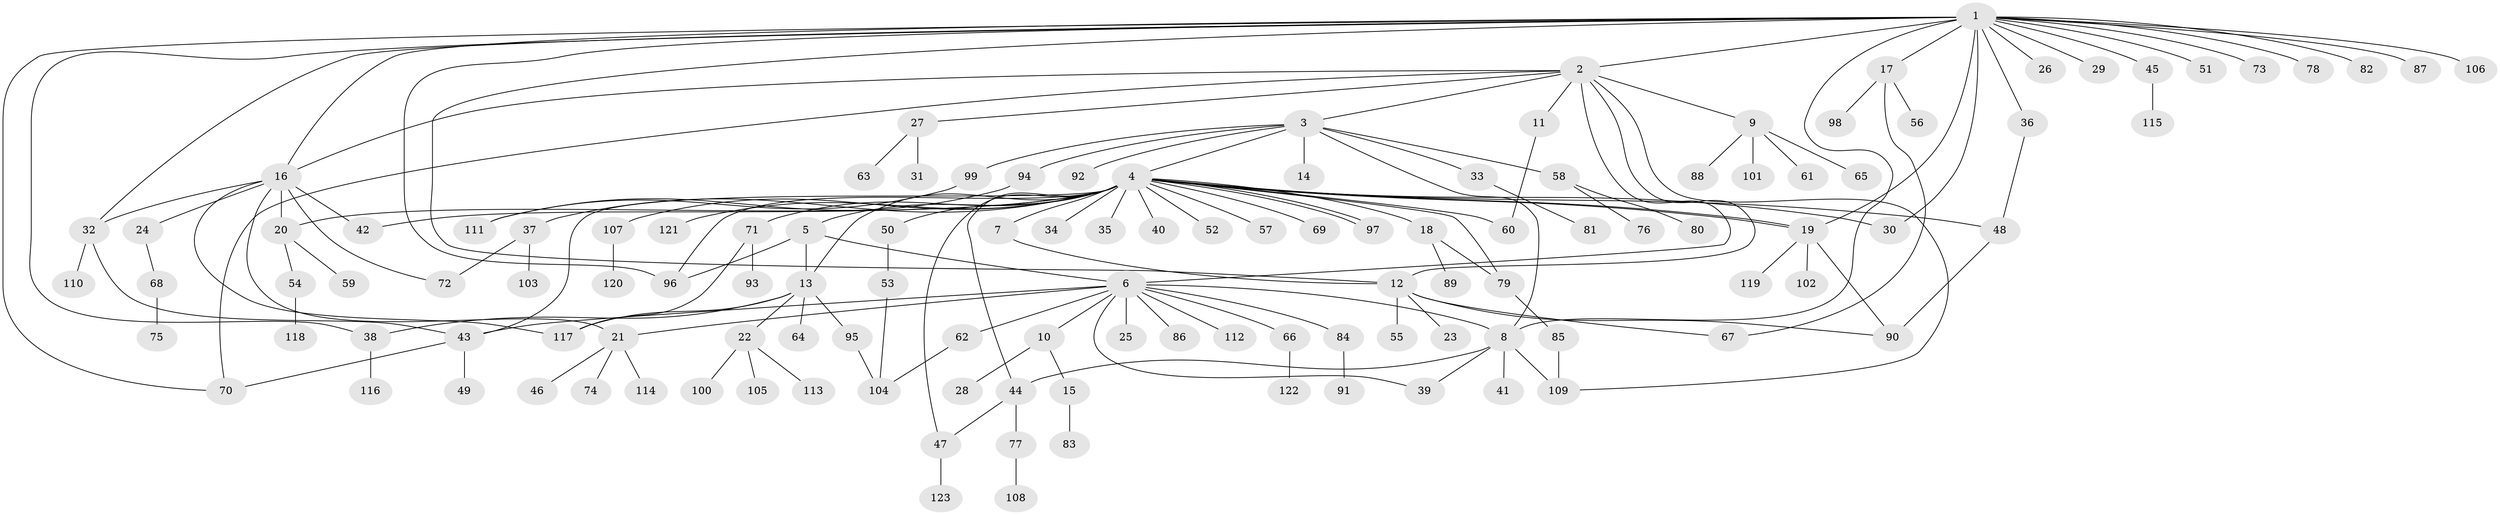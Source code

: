 // coarse degree distribution, {2: 0.21839080459770116, 6: 0.04597701149425287, 12: 0.011494252873563218, 3: 0.10344827586206896, 1: 0.4942528735632184, 4: 0.06896551724137931, 24: 0.011494252873563218, 10: 0.011494252873563218, 9: 0.011494252873563218, 19: 0.011494252873563218, 8: 0.011494252873563218}
// Generated by graph-tools (version 1.1) at 2025/36/03/04/25 23:36:43]
// undirected, 123 vertices, 161 edges
graph export_dot {
  node [color=gray90,style=filled];
  1;
  2;
  3;
  4;
  5;
  6;
  7;
  8;
  9;
  10;
  11;
  12;
  13;
  14;
  15;
  16;
  17;
  18;
  19;
  20;
  21;
  22;
  23;
  24;
  25;
  26;
  27;
  28;
  29;
  30;
  31;
  32;
  33;
  34;
  35;
  36;
  37;
  38;
  39;
  40;
  41;
  42;
  43;
  44;
  45;
  46;
  47;
  48;
  49;
  50;
  51;
  52;
  53;
  54;
  55;
  56;
  57;
  58;
  59;
  60;
  61;
  62;
  63;
  64;
  65;
  66;
  67;
  68;
  69;
  70;
  71;
  72;
  73;
  74;
  75;
  76;
  77;
  78;
  79;
  80;
  81;
  82;
  83;
  84;
  85;
  86;
  87;
  88;
  89;
  90;
  91;
  92;
  93;
  94;
  95;
  96;
  97;
  98;
  99;
  100;
  101;
  102;
  103;
  104;
  105;
  106;
  107;
  108;
  109;
  110;
  111;
  112;
  113;
  114;
  115;
  116;
  117;
  118;
  119;
  120;
  121;
  122;
  123;
  1 -- 2;
  1 -- 8;
  1 -- 12;
  1 -- 16;
  1 -- 17;
  1 -- 19;
  1 -- 26;
  1 -- 29;
  1 -- 30;
  1 -- 32;
  1 -- 36;
  1 -- 38;
  1 -- 45;
  1 -- 51;
  1 -- 70;
  1 -- 73;
  1 -- 78;
  1 -- 82;
  1 -- 87;
  1 -- 96;
  1 -- 106;
  2 -- 3;
  2 -- 6;
  2 -- 9;
  2 -- 11;
  2 -- 12;
  2 -- 16;
  2 -- 27;
  2 -- 70;
  2 -- 109;
  3 -- 4;
  3 -- 8;
  3 -- 14;
  3 -- 33;
  3 -- 58;
  3 -- 92;
  3 -- 94;
  3 -- 99;
  4 -- 5;
  4 -- 7;
  4 -- 13;
  4 -- 18;
  4 -- 19;
  4 -- 19;
  4 -- 20;
  4 -- 30;
  4 -- 34;
  4 -- 35;
  4 -- 37;
  4 -- 40;
  4 -- 42;
  4 -- 43;
  4 -- 44;
  4 -- 47;
  4 -- 48;
  4 -- 50;
  4 -- 52;
  4 -- 57;
  4 -- 60;
  4 -- 69;
  4 -- 71;
  4 -- 79;
  4 -- 96;
  4 -- 97;
  4 -- 97;
  4 -- 107;
  4 -- 121;
  5 -- 6;
  5 -- 13;
  5 -- 96;
  6 -- 8;
  6 -- 10;
  6 -- 21;
  6 -- 25;
  6 -- 39;
  6 -- 43;
  6 -- 62;
  6 -- 66;
  6 -- 84;
  6 -- 86;
  6 -- 112;
  7 -- 12;
  8 -- 39;
  8 -- 41;
  8 -- 44;
  8 -- 109;
  9 -- 61;
  9 -- 65;
  9 -- 88;
  9 -- 101;
  10 -- 15;
  10 -- 28;
  11 -- 60;
  12 -- 23;
  12 -- 55;
  12 -- 67;
  12 -- 90;
  13 -- 22;
  13 -- 38;
  13 -- 64;
  13 -- 95;
  13 -- 117;
  15 -- 83;
  16 -- 20;
  16 -- 21;
  16 -- 24;
  16 -- 32;
  16 -- 42;
  16 -- 72;
  16 -- 117;
  17 -- 56;
  17 -- 67;
  17 -- 98;
  18 -- 79;
  18 -- 89;
  19 -- 90;
  19 -- 102;
  19 -- 119;
  20 -- 54;
  20 -- 59;
  21 -- 46;
  21 -- 74;
  21 -- 114;
  22 -- 100;
  22 -- 105;
  22 -- 113;
  24 -- 68;
  27 -- 31;
  27 -- 63;
  32 -- 43;
  32 -- 110;
  33 -- 81;
  36 -- 48;
  37 -- 72;
  37 -- 103;
  38 -- 116;
  43 -- 49;
  43 -- 70;
  44 -- 47;
  44 -- 77;
  45 -- 115;
  47 -- 123;
  48 -- 90;
  50 -- 53;
  53 -- 104;
  54 -- 118;
  58 -- 76;
  58 -- 80;
  62 -- 104;
  66 -- 122;
  68 -- 75;
  71 -- 93;
  71 -- 117;
  77 -- 108;
  79 -- 85;
  84 -- 91;
  85 -- 109;
  94 -- 111;
  95 -- 104;
  99 -- 111;
  107 -- 120;
}
